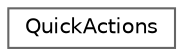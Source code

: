 digraph "Graphical Class Hierarchy"
{
 // LATEX_PDF_SIZE
  bgcolor="transparent";
  edge [fontname=Helvetica,fontsize=10,labelfontname=Helvetica,labelfontsize=10];
  node [fontname=Helvetica,fontsize=10,shape=box,height=0.2,width=0.4];
  rankdir="LR";
  Node0 [id="Node000000",label="QuickActions",height=0.2,width=0.4,color="grey40", fillcolor="white", style="filled",URL="$d6/d31/classQuickActions.html",tooltip=" "];
}
